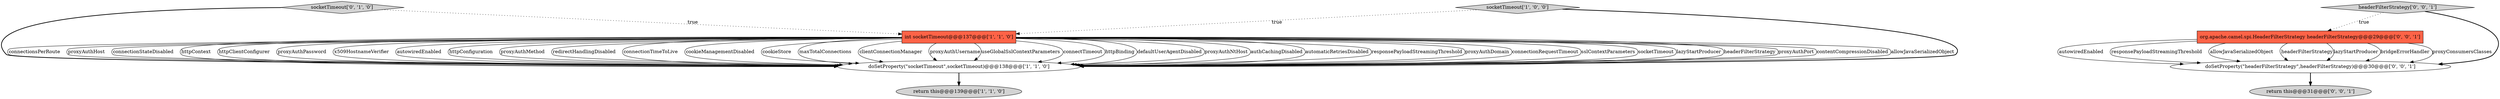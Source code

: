 digraph {
4 [style = filled, label = "socketTimeout['0', '1', '0']", fillcolor = lightgray, shape = diamond image = "AAA0AAABBB2BBB"];
5 [style = filled, label = "headerFilterStrategy['0', '0', '1']", fillcolor = lightgray, shape = diamond image = "AAA0AAABBB3BBB"];
3 [style = filled, label = "socketTimeout['1', '0', '0']", fillcolor = lightgray, shape = diamond image = "AAA0AAABBB1BBB"];
0 [style = filled, label = "doSetProperty(\"socketTimeout\",socketTimeout)@@@138@@@['1', '1', '0']", fillcolor = white, shape = ellipse image = "AAA0AAABBB1BBB"];
6 [style = filled, label = "org.apache.camel.spi.HeaderFilterStrategy headerFilterStrategy@@@29@@@['0', '0', '1']", fillcolor = tomato, shape = box image = "AAA0AAABBB3BBB"];
7 [style = filled, label = "return this@@@31@@@['0', '0', '1']", fillcolor = lightgray, shape = ellipse image = "AAA0AAABBB3BBB"];
1 [style = filled, label = "int socketTimeout@@@137@@@['1', '1', '0']", fillcolor = tomato, shape = box image = "AAA0AAABBB1BBB"];
8 [style = filled, label = "doSetProperty(\"headerFilterStrategy\",headerFilterStrategy)@@@30@@@['0', '0', '1']", fillcolor = white, shape = ellipse image = "AAA0AAABBB3BBB"];
2 [style = filled, label = "return this@@@139@@@['1', '1', '0']", fillcolor = lightgray, shape = ellipse image = "AAA0AAABBB1BBB"];
6->8 [style = solid, label="autowiredEnabled"];
1->0 [style = solid, label="connectionsPerRoute"];
1->0 [style = solid, label="proxyAuthHost"];
1->0 [style = solid, label="connectionStateDisabled"];
5->8 [style = bold, label=""];
3->1 [style = dotted, label="true"];
1->0 [style = solid, label="httpContext"];
1->0 [style = solid, label="httpClientConfigurer"];
1->0 [style = solid, label="proxyAuthPassword"];
1->0 [style = solid, label="x509HostnameVerifier"];
1->0 [style = solid, label="autowiredEnabled"];
1->0 [style = solid, label="httpConfiguration"];
1->0 [style = solid, label="proxyAuthMethod"];
1->0 [style = solid, label="redirectHandlingDisabled"];
4->1 [style = dotted, label="true"];
1->0 [style = solid, label="connectionTimeToLive"];
6->8 [style = solid, label="responsePayloadStreamingThreshold"];
1->0 [style = solid, label="cookieManagementDisabled"];
1->0 [style = solid, label="cookieStore"];
6->8 [style = solid, label="allowJavaSerializedObject"];
5->6 [style = dotted, label="true"];
1->0 [style = solid, label="maxTotalConnections"];
1->0 [style = solid, label="clientConnectionManager"];
1->0 [style = solid, label="proxyAuthUsername"];
1->0 [style = solid, label="useGlobalSslContextParameters"];
1->0 [style = solid, label="connectTimeout"];
1->0 [style = solid, label="httpBinding"];
1->0 [style = solid, label="defaultUserAgentDisabled"];
3->0 [style = bold, label=""];
1->0 [style = solid, label="proxyAuthNtHost"];
6->8 [style = solid, label="headerFilterStrategy"];
1->0 [style = solid, label="authCachingDisabled"];
6->8 [style = solid, label="lazyStartProducer"];
1->0 [style = solid, label="automaticRetriesDisabled"];
1->0 [style = solid, label="responsePayloadStreamingThreshold"];
8->7 [style = bold, label=""];
6->8 [style = solid, label="bridgeErrorHandler"];
1->0 [style = solid, label="proxyAuthDomain"];
1->0 [style = solid, label="connectionRequestTimeout"];
1->0 [style = solid, label="sslContextParameters"];
0->2 [style = bold, label=""];
6->8 [style = solid, label="proxyConsumersClasses"];
1->0 [style = solid, label="socketTimeout"];
1->0 [style = solid, label="lazyStartProducer"];
1->0 [style = solid, label="headerFilterStrategy"];
4->0 [style = bold, label=""];
1->0 [style = solid, label="proxyAuthPort"];
1->0 [style = solid, label="contentCompressionDisabled"];
1->0 [style = solid, label="allowJavaSerializedObject"];
}
